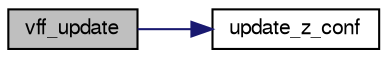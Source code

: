 digraph "vff_update"
{
  edge [fontname="FreeSans",fontsize="10",labelfontname="FreeSans",labelfontsize="10"];
  node [fontname="FreeSans",fontsize="10",shape=record];
  rankdir="LR";
  Node1 [label="vff_update",height=0.2,width=0.4,color="black", fillcolor="grey75", style="filled", fontcolor="black"];
  Node1 -> Node2 [color="midnightblue",fontsize="10",style="solid",fontname="FreeSans"];
  Node2 [label="update_z_conf",height=0.2,width=0.4,color="black", fillcolor="white", style="filled",URL="$vf__float_8c.html#aafd7012999c4a5c623b6b6f311ec595a",tooltip="Update altitude. "];
}

